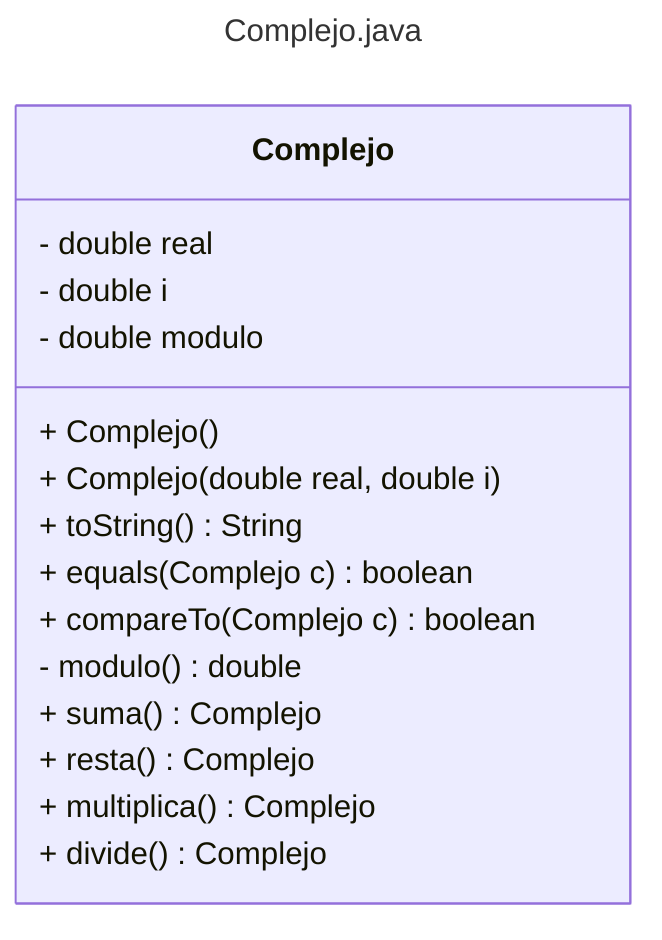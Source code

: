 ---
title: Complejo.java
---
classDiagram
  class Complejo {
    - double real
    - double i
    - double modulo

    + Complejo()
    + Complejo(double real, double i)
    + toString() String
    + equals(Complejo c) boolean
    + compareTo(Complejo c) boolean
    - modulo() double
    + suma() Complejo
    + resta() Complejo
    + multiplica() Complejo
    + divide() Complejo
  }